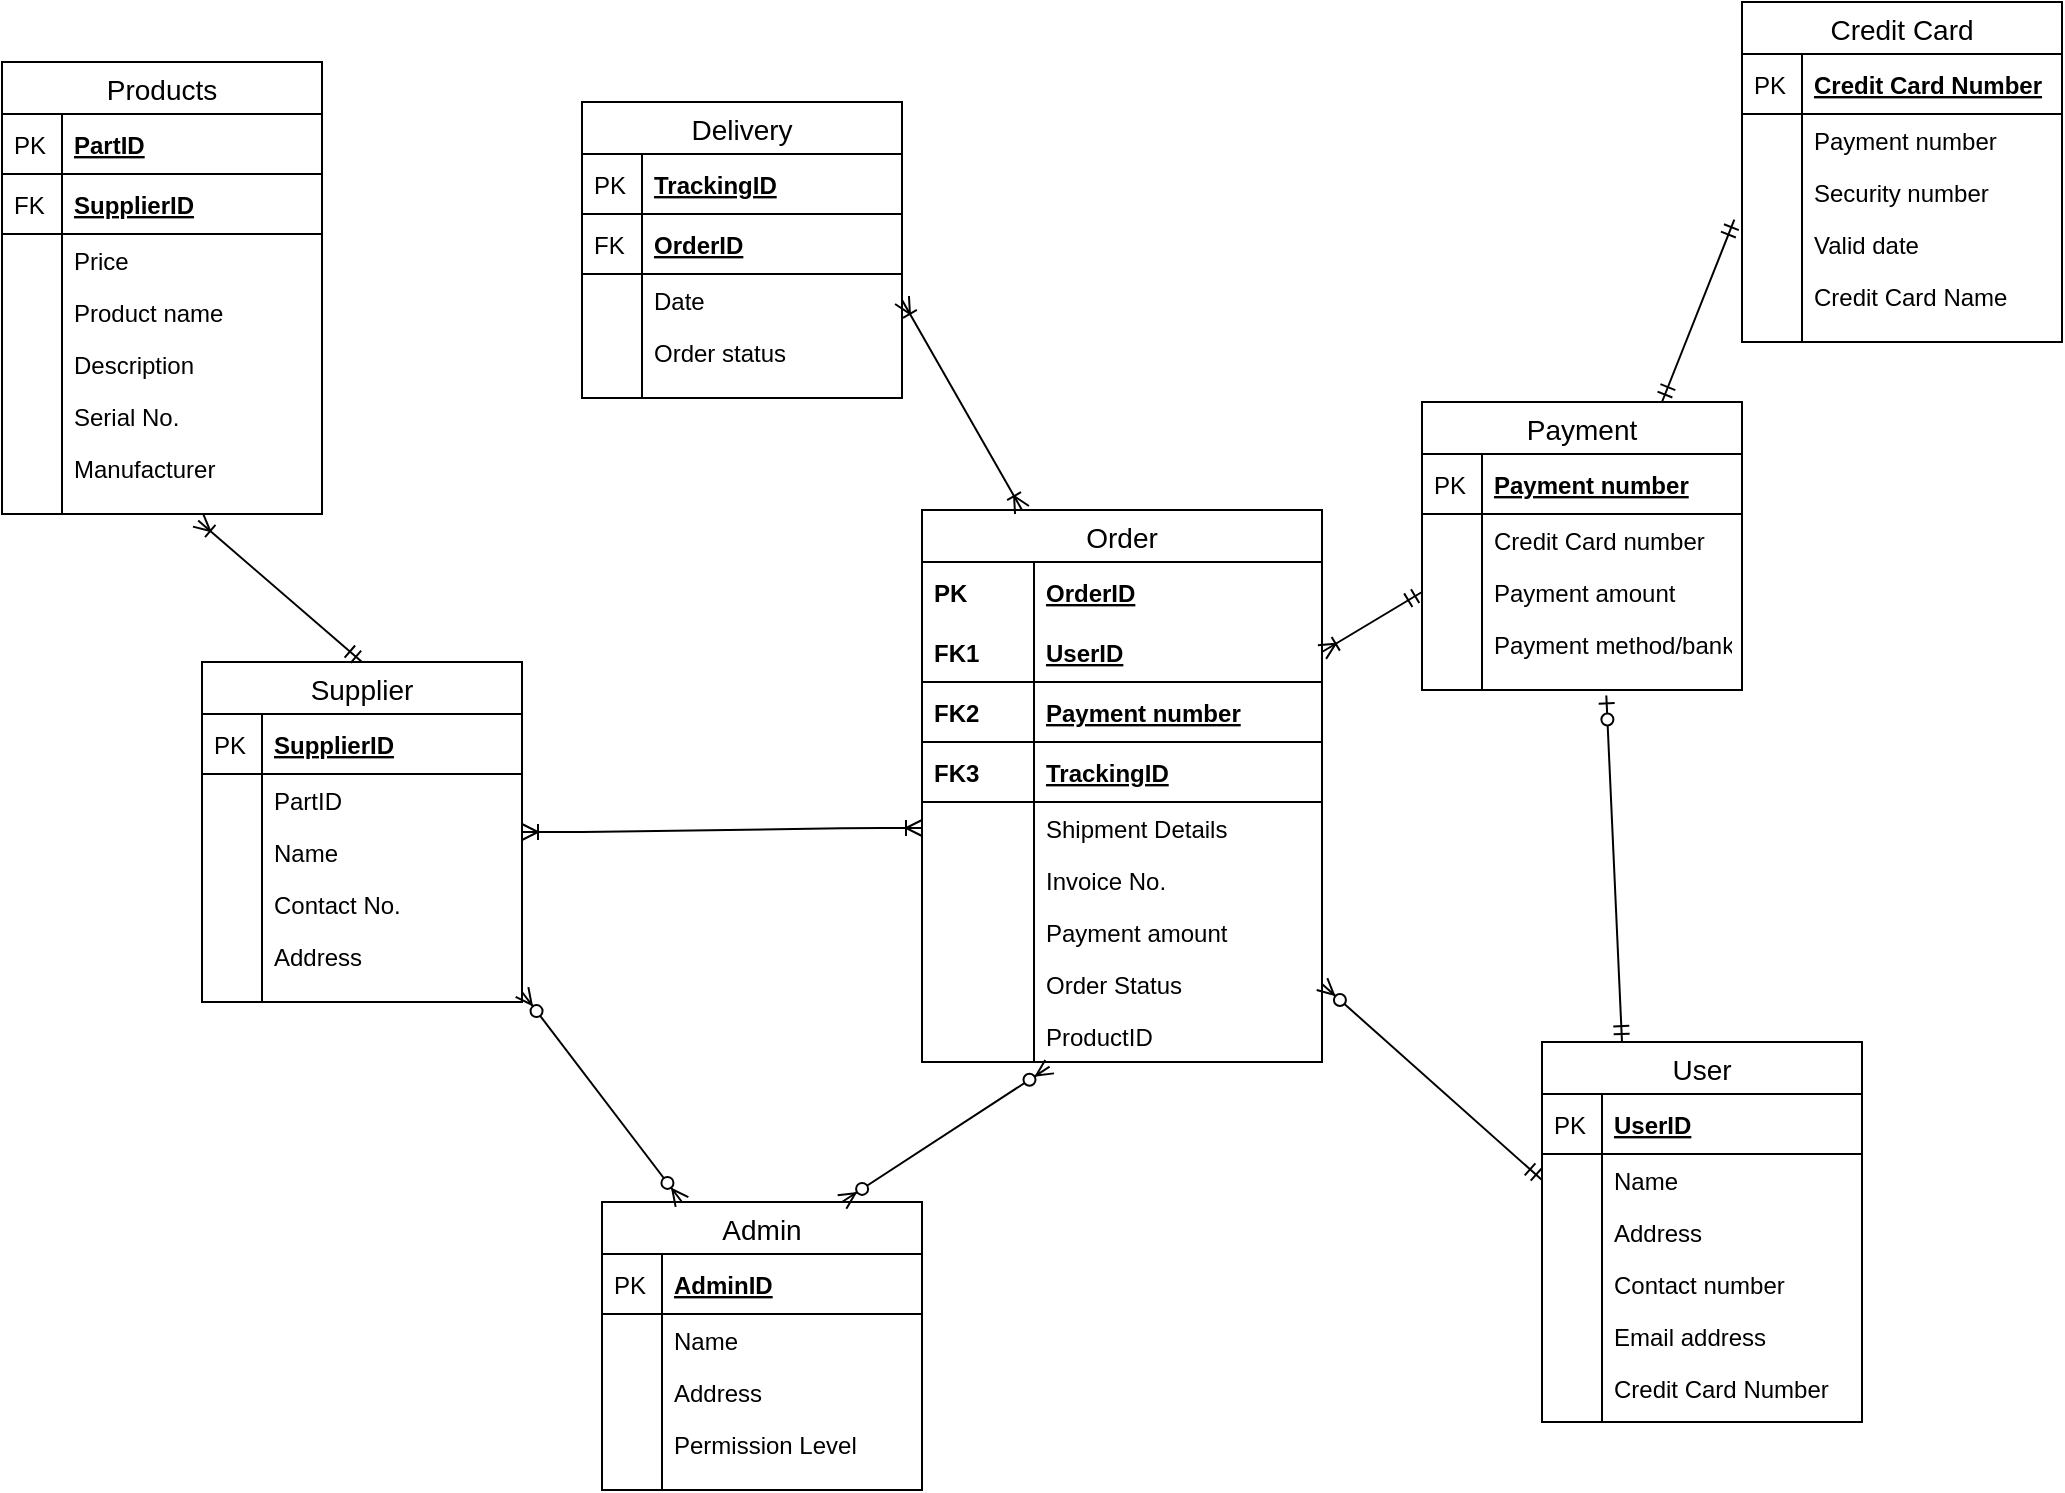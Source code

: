 <mxfile version="12.9.13" type="google"><diagram id="EawgZ4HZp6UQ2GMusfxy" name="Page-1"><mxGraphModel dx="1550" dy="798" grid="1" gridSize="10" guides="1" tooltips="1" connect="1" arrows="1" fold="1" page="1" pageScale="1" pageWidth="1100" pageHeight="850" math="0" shadow="0"><root><mxCell id="0"/><mxCell id="1" parent="0"/><mxCell id="I1WcF4WvY_JsRs1ytvc7-23" value="Delivery" style="swimlane;fontStyle=0;childLayout=stackLayout;horizontal=1;startSize=26;horizontalStack=0;resizeParent=1;resizeParentMax=0;resizeLast=0;collapsible=1;marginBottom=0;align=center;fontSize=14;" vertex="1" parent="1"><mxGeometry x="340" y="70" width="160" height="148" as="geometry"/></mxCell><mxCell id="I1WcF4WvY_JsRs1ytvc7-24" value="TrackingID" style="shape=partialRectangle;top=0;left=0;right=0;bottom=1;align=left;verticalAlign=middle;fillColor=none;spacingLeft=34;spacingRight=4;overflow=hidden;rotatable=0;points=[[0,0.5],[1,0.5]];portConstraint=eastwest;dropTarget=0;fontStyle=5;fontSize=12;" vertex="1" parent="I1WcF4WvY_JsRs1ytvc7-23"><mxGeometry y="26" width="160" height="30" as="geometry"/></mxCell><mxCell id="I1WcF4WvY_JsRs1ytvc7-25" value="PK" style="shape=partialRectangle;top=0;left=0;bottom=0;fillColor=none;align=left;verticalAlign=middle;spacingLeft=4;spacingRight=4;overflow=hidden;rotatable=0;points=[];portConstraint=eastwest;part=1;fontSize=12;" vertex="1" connectable="0" parent="I1WcF4WvY_JsRs1ytvc7-24"><mxGeometry width="30" height="30" as="geometry"/></mxCell><mxCell id="I1WcF4WvY_JsRs1ytvc7-116" value="OrderID" style="shape=partialRectangle;top=0;left=0;right=0;bottom=1;align=left;verticalAlign=middle;fillColor=none;spacingLeft=34;spacingRight=4;overflow=hidden;rotatable=0;points=[[0,0.5],[1,0.5]];portConstraint=eastwest;dropTarget=0;fontStyle=5;fontSize=12;" vertex="1" parent="I1WcF4WvY_JsRs1ytvc7-23"><mxGeometry y="56" width="160" height="30" as="geometry"/></mxCell><mxCell id="I1WcF4WvY_JsRs1ytvc7-117" value="FK" style="shape=partialRectangle;top=0;left=0;bottom=0;fillColor=none;align=left;verticalAlign=middle;spacingLeft=4;spacingRight=4;overflow=hidden;rotatable=0;points=[];portConstraint=eastwest;part=1;fontSize=12;" vertex="1" connectable="0" parent="I1WcF4WvY_JsRs1ytvc7-116"><mxGeometry width="30" height="30" as="geometry"/></mxCell><mxCell id="I1WcF4WvY_JsRs1ytvc7-28" value="Date" style="shape=partialRectangle;top=0;left=0;right=0;bottom=0;align=left;verticalAlign=top;fillColor=none;spacingLeft=34;spacingRight=4;overflow=hidden;rotatable=0;points=[[0,0.5],[1,0.5]];portConstraint=eastwest;dropTarget=0;fontSize=12;" vertex="1" parent="I1WcF4WvY_JsRs1ytvc7-23"><mxGeometry y="86" width="160" height="26" as="geometry"/></mxCell><mxCell id="I1WcF4WvY_JsRs1ytvc7-29" value="" style="shape=partialRectangle;top=0;left=0;bottom=0;fillColor=none;align=left;verticalAlign=top;spacingLeft=4;spacingRight=4;overflow=hidden;rotatable=0;points=[];portConstraint=eastwest;part=1;fontSize=12;" vertex="1" connectable="0" parent="I1WcF4WvY_JsRs1ytvc7-28"><mxGeometry width="30" height="26" as="geometry"/></mxCell><mxCell id="I1WcF4WvY_JsRs1ytvc7-30" value="Order status" style="shape=partialRectangle;top=0;left=0;right=0;bottom=0;align=left;verticalAlign=top;fillColor=none;spacingLeft=34;spacingRight=4;overflow=hidden;rotatable=0;points=[[0,0.5],[1,0.5]];portConstraint=eastwest;dropTarget=0;fontSize=12;" vertex="1" parent="I1WcF4WvY_JsRs1ytvc7-23"><mxGeometry y="112" width="160" height="26" as="geometry"/></mxCell><mxCell id="I1WcF4WvY_JsRs1ytvc7-31" value="" style="shape=partialRectangle;top=0;left=0;bottom=0;fillColor=none;align=left;verticalAlign=top;spacingLeft=4;spacingRight=4;overflow=hidden;rotatable=0;points=[];portConstraint=eastwest;part=1;fontSize=12;" vertex="1" connectable="0" parent="I1WcF4WvY_JsRs1ytvc7-30"><mxGeometry width="30" height="26" as="geometry"/></mxCell><mxCell id="I1WcF4WvY_JsRs1ytvc7-32" value="" style="shape=partialRectangle;top=0;left=0;right=0;bottom=0;align=left;verticalAlign=top;fillColor=none;spacingLeft=34;spacingRight=4;overflow=hidden;rotatable=0;points=[[0,0.5],[1,0.5]];portConstraint=eastwest;dropTarget=0;fontSize=12;" vertex="1" parent="I1WcF4WvY_JsRs1ytvc7-23"><mxGeometry y="138" width="160" height="10" as="geometry"/></mxCell><mxCell id="I1WcF4WvY_JsRs1ytvc7-33" value="" style="shape=partialRectangle;top=0;left=0;bottom=0;fillColor=none;align=left;verticalAlign=top;spacingLeft=4;spacingRight=4;overflow=hidden;rotatable=0;points=[];portConstraint=eastwest;part=1;fontSize=12;" vertex="1" connectable="0" parent="I1WcF4WvY_JsRs1ytvc7-32"><mxGeometry width="30" height="10" as="geometry"/></mxCell><mxCell id="I1WcF4WvY_JsRs1ytvc7-81" value="Admin" style="swimlane;fontStyle=0;childLayout=stackLayout;horizontal=1;startSize=26;horizontalStack=0;resizeParent=1;resizeParentMax=0;resizeLast=0;collapsible=1;marginBottom=0;align=center;fontSize=14;shadow=0;strokeColor=#000000;fillColor=none;" vertex="1" parent="1"><mxGeometry x="350" y="620" width="160" height="144" as="geometry"/></mxCell><mxCell id="I1WcF4WvY_JsRs1ytvc7-82" value="AdminID" style="shape=partialRectangle;top=0;left=0;right=0;bottom=1;align=left;verticalAlign=middle;fillColor=none;spacingLeft=34;spacingRight=4;overflow=hidden;rotatable=0;points=[[0,0.5],[1,0.5]];portConstraint=eastwest;dropTarget=0;fontStyle=5;fontSize=12;" vertex="1" parent="I1WcF4WvY_JsRs1ytvc7-81"><mxGeometry y="26" width="160" height="30" as="geometry"/></mxCell><mxCell id="I1WcF4WvY_JsRs1ytvc7-83" value="PK" style="shape=partialRectangle;top=0;left=0;bottom=0;fillColor=none;align=left;verticalAlign=middle;spacingLeft=4;spacingRight=4;overflow=hidden;rotatable=0;points=[];portConstraint=eastwest;part=1;fontSize=12;" vertex="1" connectable="0" parent="I1WcF4WvY_JsRs1ytvc7-82"><mxGeometry width="30" height="30" as="geometry"/></mxCell><mxCell id="I1WcF4WvY_JsRs1ytvc7-84" value="Name" style="shape=partialRectangle;top=0;left=0;right=0;bottom=0;align=left;verticalAlign=top;fillColor=none;spacingLeft=34;spacingRight=4;overflow=hidden;rotatable=0;points=[[0,0.5],[1,0.5]];portConstraint=eastwest;dropTarget=0;fontSize=12;" vertex="1" parent="I1WcF4WvY_JsRs1ytvc7-81"><mxGeometry y="56" width="160" height="26" as="geometry"/></mxCell><mxCell id="I1WcF4WvY_JsRs1ytvc7-85" value="" style="shape=partialRectangle;top=0;left=0;bottom=0;fillColor=none;align=left;verticalAlign=top;spacingLeft=4;spacingRight=4;overflow=hidden;rotatable=0;points=[];portConstraint=eastwest;part=1;fontSize=12;" vertex="1" connectable="0" parent="I1WcF4WvY_JsRs1ytvc7-84"><mxGeometry width="30" height="26" as="geometry"/></mxCell><mxCell id="I1WcF4WvY_JsRs1ytvc7-86" value="Address" style="shape=partialRectangle;top=0;left=0;right=0;bottom=0;align=left;verticalAlign=top;fillColor=none;spacingLeft=34;spacingRight=4;overflow=hidden;rotatable=0;points=[[0,0.5],[1,0.5]];portConstraint=eastwest;dropTarget=0;fontSize=12;" vertex="1" parent="I1WcF4WvY_JsRs1ytvc7-81"><mxGeometry y="82" width="160" height="26" as="geometry"/></mxCell><mxCell id="I1WcF4WvY_JsRs1ytvc7-87" value="" style="shape=partialRectangle;top=0;left=0;bottom=0;fillColor=none;align=left;verticalAlign=top;spacingLeft=4;spacingRight=4;overflow=hidden;rotatable=0;points=[];portConstraint=eastwest;part=1;fontSize=12;" vertex="1" connectable="0" parent="I1WcF4WvY_JsRs1ytvc7-86"><mxGeometry width="30" height="26" as="geometry"/></mxCell><mxCell id="I1WcF4WvY_JsRs1ytvc7-88" value="Permission Level" style="shape=partialRectangle;top=0;left=0;right=0;bottom=0;align=left;verticalAlign=top;fillColor=none;spacingLeft=34;spacingRight=4;overflow=hidden;rotatable=0;points=[[0,0.5],[1,0.5]];portConstraint=eastwest;dropTarget=0;fontSize=12;" vertex="1" parent="I1WcF4WvY_JsRs1ytvc7-81"><mxGeometry y="108" width="160" height="26" as="geometry"/></mxCell><mxCell id="I1WcF4WvY_JsRs1ytvc7-89" value="" style="shape=partialRectangle;top=0;left=0;bottom=0;fillColor=none;align=left;verticalAlign=top;spacingLeft=4;spacingRight=4;overflow=hidden;rotatable=0;points=[];portConstraint=eastwest;part=1;fontSize=12;" vertex="1" connectable="0" parent="I1WcF4WvY_JsRs1ytvc7-88"><mxGeometry width="30" height="26" as="geometry"/></mxCell><mxCell id="I1WcF4WvY_JsRs1ytvc7-90" value="" style="shape=partialRectangle;top=0;left=0;right=0;bottom=0;align=left;verticalAlign=top;fillColor=none;spacingLeft=34;spacingRight=4;overflow=hidden;rotatable=0;points=[[0,0.5],[1,0.5]];portConstraint=eastwest;dropTarget=0;fontSize=12;" vertex="1" parent="I1WcF4WvY_JsRs1ytvc7-81"><mxGeometry y="134" width="160" height="10" as="geometry"/></mxCell><mxCell id="I1WcF4WvY_JsRs1ytvc7-91" value="" style="shape=partialRectangle;top=0;left=0;bottom=0;fillColor=none;align=left;verticalAlign=top;spacingLeft=4;spacingRight=4;overflow=hidden;rotatable=0;points=[];portConstraint=eastwest;part=1;fontSize=12;" vertex="1" connectable="0" parent="I1WcF4WvY_JsRs1ytvc7-90"><mxGeometry width="30" height="10" as="geometry"/></mxCell><mxCell id="I1WcF4WvY_JsRs1ytvc7-60" value="Order" style="swimlane;fontStyle=0;childLayout=stackLayout;horizontal=1;startSize=26;horizontalStack=0;resizeParent=1;resizeParentMax=0;resizeLast=0;collapsible=1;marginBottom=0;align=center;fontSize=14;swimlaneLine=1;" vertex="1" parent="1"><mxGeometry x="510" y="274" width="200" height="276" as="geometry"/></mxCell><mxCell id="I1WcF4WvY_JsRs1ytvc7-61" value="OrderID" style="shape=partialRectangle;top=0;left=0;right=0;bottom=0;align=left;verticalAlign=middle;fillColor=none;spacingLeft=60;spacingRight=4;overflow=hidden;rotatable=0;points=[[0,0.5],[1,0.5]];portConstraint=eastwest;dropTarget=0;fontStyle=5;fontSize=12;strokeColor=#000000;" vertex="1" parent="I1WcF4WvY_JsRs1ytvc7-60"><mxGeometry y="26" width="200" height="30" as="geometry"/></mxCell><mxCell id="I1WcF4WvY_JsRs1ytvc7-62" value="PK" style="shape=partialRectangle;fontStyle=1;top=0;left=0;bottom=0;fillColor=none;align=left;verticalAlign=middle;spacingLeft=4;spacingRight=4;overflow=hidden;rotatable=0;points=[];portConstraint=eastwest;part=1;fontSize=12;" vertex="1" connectable="0" parent="I1WcF4WvY_JsRs1ytvc7-61"><mxGeometry width="56" height="30" as="geometry"/></mxCell><mxCell id="I1WcF4WvY_JsRs1ytvc7-63" value="UserID" style="shape=partialRectangle;top=0;left=0;right=0;bottom=1;align=left;verticalAlign=middle;fillColor=none;spacingLeft=60;spacingRight=4;overflow=hidden;rotatable=0;points=[[0,0.5],[1,0.5]];portConstraint=eastwest;dropTarget=0;fontStyle=5;fontSize=12;shadow=0;strokeColor=#000000;" vertex="1" parent="I1WcF4WvY_JsRs1ytvc7-60"><mxGeometry y="56" width="200" height="30" as="geometry"/></mxCell><mxCell id="I1WcF4WvY_JsRs1ytvc7-64" value="FK1" style="shape=partialRectangle;fontStyle=1;top=0;left=0;bottom=0;fillColor=none;align=left;verticalAlign=middle;spacingLeft=4;spacingRight=4;overflow=hidden;rotatable=0;points=[];portConstraint=eastwest;part=1;fontSize=12;" vertex="1" connectable="0" parent="I1WcF4WvY_JsRs1ytvc7-63"><mxGeometry width="56" height="30" as="geometry"/></mxCell><mxCell id="I1WcF4WvY_JsRs1ytvc7-67" value="Payment number" style="shape=partialRectangle;top=0;left=0;right=0;bottom=1;align=left;verticalAlign=middle;fillColor=none;spacingLeft=60;spacingRight=4;overflow=hidden;rotatable=0;points=[[0,0.5],[1,0.5]];portConstraint=eastwest;dropTarget=0;fontStyle=5;fontSize=12;strokeColor=#000000;" vertex="1" parent="I1WcF4WvY_JsRs1ytvc7-60"><mxGeometry y="86" width="200" height="30" as="geometry"/></mxCell><mxCell id="I1WcF4WvY_JsRs1ytvc7-68" value="FK2" style="shape=partialRectangle;fontStyle=1;top=0;left=0;bottom=0;fillColor=none;align=left;verticalAlign=middle;spacingLeft=4;spacingRight=4;overflow=hidden;rotatable=0;points=[];portConstraint=eastwest;part=1;fontSize=12;" vertex="1" connectable="0" parent="I1WcF4WvY_JsRs1ytvc7-67"><mxGeometry width="56" height="30" as="geometry"/></mxCell><mxCell id="I1WcF4WvY_JsRs1ytvc7-118" value="TrackingID" style="shape=partialRectangle;top=0;left=0;right=0;bottom=1;align=left;verticalAlign=middle;fillColor=none;spacingLeft=60;spacingRight=4;overflow=hidden;rotatable=0;points=[[0,0.5],[1,0.5]];portConstraint=eastwest;dropTarget=0;fontStyle=5;fontSize=12;strokeColor=#000000;" vertex="1" parent="I1WcF4WvY_JsRs1ytvc7-60"><mxGeometry y="116" width="200" height="30" as="geometry"/></mxCell><mxCell id="I1WcF4WvY_JsRs1ytvc7-119" value="FK3" style="shape=partialRectangle;fontStyle=1;top=0;left=0;bottom=0;fillColor=none;align=left;verticalAlign=middle;spacingLeft=4;spacingRight=4;overflow=hidden;rotatable=0;points=[];portConstraint=eastwest;part=1;fontSize=12;" vertex="1" connectable="0" parent="I1WcF4WvY_JsRs1ytvc7-118"><mxGeometry width="56" height="30" as="geometry"/></mxCell><mxCell id="I1WcF4WvY_JsRs1ytvc7-71" value="Shipment Details" style="shape=partialRectangle;top=0;left=0;right=0;bottom=0;align=left;verticalAlign=top;fillColor=none;spacingLeft=60;spacingRight=4;overflow=hidden;rotatable=0;points=[[0,0.5],[1,0.5]];portConstraint=eastwest;dropTarget=0;fontSize=12;" vertex="1" parent="I1WcF4WvY_JsRs1ytvc7-60"><mxGeometry y="146" width="200" height="26" as="geometry"/></mxCell><mxCell id="I1WcF4WvY_JsRs1ytvc7-72" value="" style="shape=partialRectangle;top=0;left=0;bottom=0;fillColor=none;align=left;verticalAlign=top;spacingLeft=4;spacingRight=4;overflow=hidden;rotatable=0;points=[];portConstraint=eastwest;part=1;fontSize=12;" vertex="1" connectable="0" parent="I1WcF4WvY_JsRs1ytvc7-71"><mxGeometry width="56" height="26" as="geometry"/></mxCell><mxCell id="I1WcF4WvY_JsRs1ytvc7-73" value="Invoice No." style="shape=partialRectangle;top=0;left=0;right=0;bottom=0;align=left;verticalAlign=top;fillColor=none;spacingLeft=60;spacingRight=4;overflow=hidden;rotatable=0;points=[[0,0.5],[1,0.5]];portConstraint=eastwest;dropTarget=0;fontSize=12;" vertex="1" parent="I1WcF4WvY_JsRs1ytvc7-60"><mxGeometry y="172" width="200" height="26" as="geometry"/></mxCell><mxCell id="I1WcF4WvY_JsRs1ytvc7-74" value="" style="shape=partialRectangle;top=0;left=0;bottom=0;fillColor=none;align=left;verticalAlign=top;spacingLeft=4;spacingRight=4;overflow=hidden;rotatable=0;points=[];portConstraint=eastwest;part=1;fontSize=12;" vertex="1" connectable="0" parent="I1WcF4WvY_JsRs1ytvc7-73"><mxGeometry width="56" height="26" as="geometry"/></mxCell><mxCell id="I1WcF4WvY_JsRs1ytvc7-75" value="Payment amount" style="shape=partialRectangle;top=0;left=0;right=0;bottom=0;align=left;verticalAlign=top;fillColor=none;spacingLeft=60;spacingRight=4;overflow=hidden;rotatable=0;points=[[0,0.5],[1,0.5]];portConstraint=eastwest;dropTarget=0;fontSize=12;" vertex="1" parent="I1WcF4WvY_JsRs1ytvc7-60"><mxGeometry y="198" width="200" height="26" as="geometry"/></mxCell><mxCell id="I1WcF4WvY_JsRs1ytvc7-76" value="" style="shape=partialRectangle;top=0;left=0;bottom=0;fillColor=none;align=left;verticalAlign=top;spacingLeft=4;spacingRight=4;overflow=hidden;rotatable=0;points=[];portConstraint=eastwest;part=1;fontSize=12;" vertex="1" connectable="0" parent="I1WcF4WvY_JsRs1ytvc7-75"><mxGeometry width="56" height="26" as="geometry"/></mxCell><mxCell id="I1WcF4WvY_JsRs1ytvc7-77" value="Order Status" style="shape=partialRectangle;top=0;left=0;right=0;bottom=0;align=left;verticalAlign=top;fillColor=none;spacingLeft=60;spacingRight=4;overflow=hidden;rotatable=0;points=[[0,0.5],[1,0.5]];portConstraint=eastwest;dropTarget=0;fontSize=12;" vertex="1" parent="I1WcF4WvY_JsRs1ytvc7-60"><mxGeometry y="224" width="200" height="26" as="geometry"/></mxCell><mxCell id="I1WcF4WvY_JsRs1ytvc7-78" value="" style="shape=partialRectangle;top=0;left=0;bottom=0;fillColor=none;align=left;verticalAlign=top;spacingLeft=4;spacingRight=4;overflow=hidden;rotatable=0;points=[];portConstraint=eastwest;part=1;fontSize=12;" vertex="1" connectable="0" parent="I1WcF4WvY_JsRs1ytvc7-77"><mxGeometry width="56" height="26" as="geometry"/></mxCell><mxCell id="I1WcF4WvY_JsRs1ytvc7-79" value="ProductID" style="shape=partialRectangle;top=0;left=0;right=0;bottom=0;align=left;verticalAlign=top;fillColor=none;spacingLeft=60;spacingRight=4;overflow=hidden;rotatable=0;points=[[0,0.5],[1,0.5]];portConstraint=eastwest;dropTarget=0;fontSize=12;" vertex="1" parent="I1WcF4WvY_JsRs1ytvc7-60"><mxGeometry y="250" width="200" height="26" as="geometry"/></mxCell><mxCell id="I1WcF4WvY_JsRs1ytvc7-80" value="" style="shape=partialRectangle;top=0;left=0;bottom=0;fillColor=none;align=left;verticalAlign=top;spacingLeft=4;spacingRight=4;overflow=hidden;rotatable=0;points=[];portConstraint=eastwest;part=1;fontSize=12;" vertex="1" connectable="0" parent="I1WcF4WvY_JsRs1ytvc7-79"><mxGeometry width="56" height="26" as="geometry"/></mxCell><mxCell id="I1WcF4WvY_JsRs1ytvc7-136" value="Credit Card" style="swimlane;fontStyle=0;childLayout=stackLayout;horizontal=1;startSize=26;horizontalStack=0;resizeParent=1;resizeParentMax=0;resizeLast=0;collapsible=1;marginBottom=0;align=center;fontSize=14;" vertex="1" parent="1"><mxGeometry x="920" y="20" width="160" height="170" as="geometry"/></mxCell><mxCell id="I1WcF4WvY_JsRs1ytvc7-137" value="Credit Card Number" style="shape=partialRectangle;top=0;left=0;right=0;bottom=1;align=left;verticalAlign=middle;fillColor=none;spacingLeft=34;spacingRight=4;overflow=hidden;rotatable=0;points=[[0,0.5],[1,0.5]];portConstraint=eastwest;dropTarget=0;fontStyle=5;fontSize=12;" vertex="1" parent="I1WcF4WvY_JsRs1ytvc7-136"><mxGeometry y="26" width="160" height="30" as="geometry"/></mxCell><mxCell id="I1WcF4WvY_JsRs1ytvc7-138" value="PK" style="shape=partialRectangle;top=0;left=0;bottom=0;fillColor=none;align=left;verticalAlign=middle;spacingLeft=4;spacingRight=4;overflow=hidden;rotatable=0;points=[];portConstraint=eastwest;part=1;fontSize=12;" vertex="1" connectable="0" parent="I1WcF4WvY_JsRs1ytvc7-137"><mxGeometry width="30" height="30" as="geometry"/></mxCell><mxCell id="I1WcF4WvY_JsRs1ytvc7-139" value="Payment number" style="shape=partialRectangle;top=0;left=0;right=0;bottom=0;align=left;verticalAlign=top;fillColor=none;spacingLeft=34;spacingRight=4;overflow=hidden;rotatable=0;points=[[0,0.5],[1,0.5]];portConstraint=eastwest;dropTarget=0;fontSize=12;" vertex="1" parent="I1WcF4WvY_JsRs1ytvc7-136"><mxGeometry y="56" width="160" height="26" as="geometry"/></mxCell><mxCell id="I1WcF4WvY_JsRs1ytvc7-140" value="" style="shape=partialRectangle;top=0;left=0;bottom=0;fillColor=none;align=left;verticalAlign=top;spacingLeft=4;spacingRight=4;overflow=hidden;rotatable=0;points=[];portConstraint=eastwest;part=1;fontSize=12;" vertex="1" connectable="0" parent="I1WcF4WvY_JsRs1ytvc7-139"><mxGeometry width="30" height="26" as="geometry"/></mxCell><mxCell id="I1WcF4WvY_JsRs1ytvc7-141" value="Security number" style="shape=partialRectangle;top=0;left=0;right=0;bottom=0;align=left;verticalAlign=top;fillColor=none;spacingLeft=34;spacingRight=4;overflow=hidden;rotatable=0;points=[[0,0.5],[1,0.5]];portConstraint=eastwest;dropTarget=0;fontSize=12;" vertex="1" parent="I1WcF4WvY_JsRs1ytvc7-136"><mxGeometry y="82" width="160" height="26" as="geometry"/></mxCell><mxCell id="I1WcF4WvY_JsRs1ytvc7-142" value="" style="shape=partialRectangle;top=0;left=0;bottom=0;fillColor=none;align=left;verticalAlign=top;spacingLeft=4;spacingRight=4;overflow=hidden;rotatable=0;points=[];portConstraint=eastwest;part=1;fontSize=12;" vertex="1" connectable="0" parent="I1WcF4WvY_JsRs1ytvc7-141"><mxGeometry width="30" height="26" as="geometry"/></mxCell><mxCell id="I1WcF4WvY_JsRs1ytvc7-143" value="Valid date" style="shape=partialRectangle;top=0;left=0;right=0;bottom=0;align=left;verticalAlign=top;fillColor=none;spacingLeft=34;spacingRight=4;overflow=hidden;rotatable=0;points=[[0,0.5],[1,0.5]];portConstraint=eastwest;dropTarget=0;fontSize=12;" vertex="1" parent="I1WcF4WvY_JsRs1ytvc7-136"><mxGeometry y="108" width="160" height="26" as="geometry"/></mxCell><mxCell id="I1WcF4WvY_JsRs1ytvc7-144" value="" style="shape=partialRectangle;top=0;left=0;bottom=0;fillColor=none;align=left;verticalAlign=top;spacingLeft=4;spacingRight=4;overflow=hidden;rotatable=0;points=[];portConstraint=eastwest;part=1;fontSize=12;" vertex="1" connectable="0" parent="I1WcF4WvY_JsRs1ytvc7-143"><mxGeometry width="30" height="26" as="geometry"/></mxCell><mxCell id="I1WcF4WvY_JsRs1ytvc7-147" value="Credit Card Name" style="shape=partialRectangle;top=0;left=0;right=0;bottom=0;align=left;verticalAlign=top;fillColor=none;spacingLeft=34;spacingRight=4;overflow=hidden;rotatable=0;points=[[0,0.5],[1,0.5]];portConstraint=eastwest;dropTarget=0;fontSize=12;" vertex="1" parent="I1WcF4WvY_JsRs1ytvc7-136"><mxGeometry y="134" width="160" height="26" as="geometry"/></mxCell><mxCell id="I1WcF4WvY_JsRs1ytvc7-148" value="" style="shape=partialRectangle;top=0;left=0;bottom=0;fillColor=none;align=left;verticalAlign=top;spacingLeft=4;spacingRight=4;overflow=hidden;rotatable=0;points=[];portConstraint=eastwest;part=1;fontSize=12;" vertex="1" connectable="0" parent="I1WcF4WvY_JsRs1ytvc7-147"><mxGeometry width="30" height="26" as="geometry"/></mxCell><mxCell id="I1WcF4WvY_JsRs1ytvc7-145" value="" style="shape=partialRectangle;top=0;left=0;right=0;bottom=0;align=left;verticalAlign=top;fillColor=none;spacingLeft=34;spacingRight=4;overflow=hidden;rotatable=0;points=[[0,0.5],[1,0.5]];portConstraint=eastwest;dropTarget=0;fontSize=12;" vertex="1" parent="I1WcF4WvY_JsRs1ytvc7-136"><mxGeometry y="160" width="160" height="10" as="geometry"/></mxCell><mxCell id="I1WcF4WvY_JsRs1ytvc7-146" value="" style="shape=partialRectangle;top=0;left=0;bottom=0;fillColor=none;align=left;verticalAlign=top;spacingLeft=4;spacingRight=4;overflow=hidden;rotatable=0;points=[];portConstraint=eastwest;part=1;fontSize=12;" vertex="1" connectable="0" parent="I1WcF4WvY_JsRs1ytvc7-145"><mxGeometry width="30" height="10" as="geometry"/></mxCell><mxCell id="I1WcF4WvY_JsRs1ytvc7-45" value="Payment" style="swimlane;fontStyle=0;childLayout=stackLayout;horizontal=1;startSize=26;horizontalStack=0;resizeParent=1;resizeParentMax=0;resizeLast=0;collapsible=1;marginBottom=0;align=center;fontSize=14;" vertex="1" parent="1"><mxGeometry x="760" y="220" width="160" height="144" as="geometry"/></mxCell><mxCell id="I1WcF4WvY_JsRs1ytvc7-46" value="Payment number" style="shape=partialRectangle;top=0;left=0;right=0;bottom=1;align=left;verticalAlign=middle;fillColor=none;spacingLeft=34;spacingRight=4;overflow=hidden;rotatable=0;points=[[0,0.5],[1,0.5]];portConstraint=eastwest;dropTarget=0;fontStyle=5;fontSize=12;" vertex="1" parent="I1WcF4WvY_JsRs1ytvc7-45"><mxGeometry y="26" width="160" height="30" as="geometry"/></mxCell><mxCell id="I1WcF4WvY_JsRs1ytvc7-47" value="PK" style="shape=partialRectangle;top=0;left=0;bottom=0;fillColor=none;align=left;verticalAlign=middle;spacingLeft=4;spacingRight=4;overflow=hidden;rotatable=0;points=[];portConstraint=eastwest;part=1;fontSize=12;" vertex="1" connectable="0" parent="I1WcF4WvY_JsRs1ytvc7-46"><mxGeometry width="30" height="30" as="geometry"/></mxCell><mxCell id="I1WcF4WvY_JsRs1ytvc7-48" value="Credit Card number" style="shape=partialRectangle;top=0;left=0;right=0;bottom=0;align=left;verticalAlign=top;fillColor=none;spacingLeft=34;spacingRight=4;overflow=hidden;rotatable=0;points=[[0,0.5],[1,0.5]];portConstraint=eastwest;dropTarget=0;fontSize=12;" vertex="1" parent="I1WcF4WvY_JsRs1ytvc7-45"><mxGeometry y="56" width="160" height="26" as="geometry"/></mxCell><mxCell id="I1WcF4WvY_JsRs1ytvc7-49" value="" style="shape=partialRectangle;top=0;left=0;bottom=0;fillColor=none;align=left;verticalAlign=top;spacingLeft=4;spacingRight=4;overflow=hidden;rotatable=0;points=[];portConstraint=eastwest;part=1;fontSize=12;" vertex="1" connectable="0" parent="I1WcF4WvY_JsRs1ytvc7-48"><mxGeometry width="30" height="26" as="geometry"/></mxCell><mxCell id="I1WcF4WvY_JsRs1ytvc7-50" value="Payment amount" style="shape=partialRectangle;top=0;left=0;right=0;bottom=0;align=left;verticalAlign=top;fillColor=none;spacingLeft=34;spacingRight=4;overflow=hidden;rotatable=0;points=[[0,0.5],[1,0.5]];portConstraint=eastwest;dropTarget=0;fontSize=12;" vertex="1" parent="I1WcF4WvY_JsRs1ytvc7-45"><mxGeometry y="82" width="160" height="26" as="geometry"/></mxCell><mxCell id="I1WcF4WvY_JsRs1ytvc7-51" value="" style="shape=partialRectangle;top=0;left=0;bottom=0;fillColor=none;align=left;verticalAlign=top;spacingLeft=4;spacingRight=4;overflow=hidden;rotatable=0;points=[];portConstraint=eastwest;part=1;fontSize=12;" vertex="1" connectable="0" parent="I1WcF4WvY_JsRs1ytvc7-50"><mxGeometry width="30" height="26" as="geometry"/></mxCell><mxCell id="I1WcF4WvY_JsRs1ytvc7-149" value="Payment method/bank" style="shape=partialRectangle;top=0;left=0;right=0;bottom=0;align=left;verticalAlign=top;fillColor=none;spacingLeft=34;spacingRight=4;overflow=hidden;rotatable=0;points=[[0,0.5],[1,0.5]];portConstraint=eastwest;dropTarget=0;fontSize=12;" vertex="1" parent="I1WcF4WvY_JsRs1ytvc7-45"><mxGeometry y="108" width="160" height="26" as="geometry"/></mxCell><mxCell id="I1WcF4WvY_JsRs1ytvc7-150" value="" style="shape=partialRectangle;top=0;left=0;bottom=0;fillColor=none;align=left;verticalAlign=top;spacingLeft=4;spacingRight=4;overflow=hidden;rotatable=0;points=[];portConstraint=eastwest;part=1;fontSize=12;" vertex="1" connectable="0" parent="I1WcF4WvY_JsRs1ytvc7-149"><mxGeometry width="30" height="26" as="geometry"/></mxCell><mxCell id="I1WcF4WvY_JsRs1ytvc7-54" value="" style="shape=partialRectangle;top=0;left=0;right=0;bottom=0;align=left;verticalAlign=top;fillColor=none;spacingLeft=34;spacingRight=4;overflow=hidden;rotatable=0;points=[[0,0.5],[1,0.5]];portConstraint=eastwest;dropTarget=0;fontSize=12;" vertex="1" parent="I1WcF4WvY_JsRs1ytvc7-45"><mxGeometry y="134" width="160" height="10" as="geometry"/></mxCell><mxCell id="I1WcF4WvY_JsRs1ytvc7-55" value="" style="shape=partialRectangle;top=0;left=0;bottom=0;fillColor=none;align=left;verticalAlign=top;spacingLeft=4;spacingRight=4;overflow=hidden;rotatable=0;points=[];portConstraint=eastwest;part=1;fontSize=12;" vertex="1" connectable="0" parent="I1WcF4WvY_JsRs1ytvc7-54"><mxGeometry width="30" height="10" as="geometry"/></mxCell><mxCell id="I1WcF4WvY_JsRs1ytvc7-1" value="User" style="swimlane;fontStyle=0;childLayout=stackLayout;horizontal=1;startSize=26;horizontalStack=0;resizeParent=1;resizeParentMax=0;resizeLast=0;collapsible=1;marginBottom=0;align=center;fontSize=14;" vertex="1" parent="1"><mxGeometry x="820" y="540" width="160" height="190" as="geometry"/></mxCell><mxCell id="I1WcF4WvY_JsRs1ytvc7-2" value="UserID" style="shape=partialRectangle;top=0;left=0;right=0;bottom=1;align=left;verticalAlign=middle;fillColor=none;spacingLeft=34;spacingRight=4;overflow=hidden;rotatable=0;points=[[0,0.5],[1,0.5]];portConstraint=eastwest;dropTarget=0;fontStyle=5;fontSize=12;" vertex="1" parent="I1WcF4WvY_JsRs1ytvc7-1"><mxGeometry y="26" width="160" height="30" as="geometry"/></mxCell><mxCell id="I1WcF4WvY_JsRs1ytvc7-3" value="PK" style="shape=partialRectangle;top=0;left=0;bottom=0;fillColor=none;align=left;verticalAlign=middle;spacingLeft=4;spacingRight=4;overflow=hidden;rotatable=0;points=[];portConstraint=eastwest;part=1;fontSize=12;" vertex="1" connectable="0" parent="I1WcF4WvY_JsRs1ytvc7-2"><mxGeometry width="30" height="30" as="geometry"/></mxCell><mxCell id="I1WcF4WvY_JsRs1ytvc7-4" value="Name" style="shape=partialRectangle;top=0;left=0;right=0;bottom=0;align=left;verticalAlign=top;fillColor=none;spacingLeft=34;spacingRight=4;overflow=hidden;rotatable=0;points=[[0,0.5],[1,0.5]];portConstraint=eastwest;dropTarget=0;fontSize=12;" vertex="1" parent="I1WcF4WvY_JsRs1ytvc7-1"><mxGeometry y="56" width="160" height="26" as="geometry"/></mxCell><mxCell id="I1WcF4WvY_JsRs1ytvc7-5" value="" style="shape=partialRectangle;top=0;left=0;bottom=0;fillColor=none;align=left;verticalAlign=top;spacingLeft=4;spacingRight=4;overflow=hidden;rotatable=0;points=[];portConstraint=eastwest;part=1;fontSize=12;" vertex="1" connectable="0" parent="I1WcF4WvY_JsRs1ytvc7-4"><mxGeometry width="30" height="26" as="geometry"/></mxCell><mxCell id="I1WcF4WvY_JsRs1ytvc7-6" value="Address" style="shape=partialRectangle;top=0;left=0;right=0;bottom=0;align=left;verticalAlign=top;fillColor=none;spacingLeft=34;spacingRight=4;overflow=hidden;rotatable=0;points=[[0,0.5],[1,0.5]];portConstraint=eastwest;dropTarget=0;fontSize=12;" vertex="1" parent="I1WcF4WvY_JsRs1ytvc7-1"><mxGeometry y="82" width="160" height="26" as="geometry"/></mxCell><mxCell id="I1WcF4WvY_JsRs1ytvc7-7" value="" style="shape=partialRectangle;top=0;left=0;bottom=0;fillColor=none;align=left;verticalAlign=top;spacingLeft=4;spacingRight=4;overflow=hidden;rotatable=0;points=[];portConstraint=eastwest;part=1;fontSize=12;" vertex="1" connectable="0" parent="I1WcF4WvY_JsRs1ytvc7-6"><mxGeometry width="30" height="26" as="geometry"/></mxCell><mxCell id="I1WcF4WvY_JsRs1ytvc7-8" value="Contact number" style="shape=partialRectangle;top=0;left=0;right=0;bottom=0;align=left;verticalAlign=top;fillColor=none;spacingLeft=34;spacingRight=4;overflow=hidden;rotatable=0;points=[[0,0.5],[1,0.5]];portConstraint=eastwest;dropTarget=0;fontSize=12;" vertex="1" parent="I1WcF4WvY_JsRs1ytvc7-1"><mxGeometry y="108" width="160" height="26" as="geometry"/></mxCell><mxCell id="I1WcF4WvY_JsRs1ytvc7-9" value="" style="shape=partialRectangle;top=0;left=0;bottom=0;fillColor=none;align=left;verticalAlign=top;spacingLeft=4;spacingRight=4;overflow=hidden;rotatable=0;points=[];portConstraint=eastwest;part=1;fontSize=12;" vertex="1" connectable="0" parent="I1WcF4WvY_JsRs1ytvc7-8"><mxGeometry width="30" height="26" as="geometry"/></mxCell><mxCell id="I1WcF4WvY_JsRs1ytvc7-56" value="Email address" style="shape=partialRectangle;top=0;left=0;right=0;bottom=0;align=left;verticalAlign=top;fillColor=none;spacingLeft=34;spacingRight=4;overflow=hidden;rotatable=0;points=[[0,0.5],[1,0.5]];portConstraint=eastwest;dropTarget=0;fontSize=12;" vertex="1" parent="I1WcF4WvY_JsRs1ytvc7-1"><mxGeometry y="134" width="160" height="26" as="geometry"/></mxCell><mxCell id="I1WcF4WvY_JsRs1ytvc7-57" value="" style="shape=partialRectangle;top=0;left=0;bottom=0;fillColor=none;align=left;verticalAlign=top;spacingLeft=4;spacingRight=4;overflow=hidden;rotatable=0;points=[];portConstraint=eastwest;part=1;fontSize=12;" vertex="1" connectable="0" parent="I1WcF4WvY_JsRs1ytvc7-56"><mxGeometry width="30" height="26" as="geometry"/></mxCell><mxCell id="I1WcF4WvY_JsRs1ytvc7-58" value="Credit Card Number" style="shape=partialRectangle;top=0;left=0;right=0;bottom=0;align=left;verticalAlign=top;fillColor=none;spacingLeft=34;spacingRight=4;overflow=hidden;rotatable=0;points=[[0,0.5],[1,0.5]];portConstraint=eastwest;dropTarget=0;fontSize=12;" vertex="1" parent="I1WcF4WvY_JsRs1ytvc7-1"><mxGeometry y="160" width="160" height="26" as="geometry"/></mxCell><mxCell id="I1WcF4WvY_JsRs1ytvc7-59" value="" style="shape=partialRectangle;top=0;left=0;bottom=0;fillColor=none;align=left;verticalAlign=top;spacingLeft=4;spacingRight=4;overflow=hidden;rotatable=0;points=[];portConstraint=eastwest;part=1;fontSize=12;" vertex="1" connectable="0" parent="I1WcF4WvY_JsRs1ytvc7-58"><mxGeometry width="30" height="26" as="geometry"/></mxCell><mxCell id="I1WcF4WvY_JsRs1ytvc7-10" value="" style="shape=partialRectangle;top=0;left=0;right=0;bottom=0;align=left;verticalAlign=top;fillColor=none;spacingLeft=34;spacingRight=4;overflow=hidden;rotatable=0;points=[[0,0.5],[1,0.5]];portConstraint=eastwest;dropTarget=0;fontSize=12;" vertex="1" parent="I1WcF4WvY_JsRs1ytvc7-1"><mxGeometry y="186" width="160" height="4" as="geometry"/></mxCell><mxCell id="I1WcF4WvY_JsRs1ytvc7-11" value="" style="shape=partialRectangle;top=0;left=0;bottom=0;fillColor=none;align=left;verticalAlign=top;spacingLeft=4;spacingRight=4;overflow=hidden;rotatable=0;points=[];portConstraint=eastwest;part=1;fontSize=12;" vertex="1" connectable="0" parent="I1WcF4WvY_JsRs1ytvc7-10"><mxGeometry width="30" height="4" as="geometry"/></mxCell><mxCell id="I1WcF4WvY_JsRs1ytvc7-152" value="" style="fontSize=12;html=1;endArrow=ERzeroToOne;startArrow=ERmandOne;entryX=0.576;entryY=1.273;entryDx=0;entryDy=0;entryPerimeter=0;exitX=0.25;exitY=0;exitDx=0;exitDy=0;" edge="1" parent="1" source="I1WcF4WvY_JsRs1ytvc7-1" target="I1WcF4WvY_JsRs1ytvc7-54"><mxGeometry width="100" height="100" relative="1" as="geometry"><mxPoint x="770" y="610" as="sourcePoint"/><mxPoint x="830" y="350" as="targetPoint"/></mxGeometry></mxCell><mxCell id="I1WcF4WvY_JsRs1ytvc7-153" value="" style="fontSize=12;html=1;endArrow=ERzeroToMany;startArrow=ERmandOne;exitX=0;exitY=0.5;exitDx=0;exitDy=0;entryX=1;entryY=0.5;entryDx=0;entryDy=0;" edge="1" parent="1" source="I1WcF4WvY_JsRs1ytvc7-4" target="I1WcF4WvY_JsRs1ytvc7-77"><mxGeometry width="100" height="100" relative="1" as="geometry"><mxPoint x="720" y="630" as="sourcePoint"/><mxPoint x="830" y="350" as="targetPoint"/></mxGeometry></mxCell><mxCell id="I1WcF4WvY_JsRs1ytvc7-154" value="" style="fontSize=12;html=1;endArrow=ERmandOne;startArrow=ERmandOne;exitX=0.75;exitY=0;exitDx=0;exitDy=0;entryX=-0.024;entryY=0.033;entryDx=0;entryDy=0;entryPerimeter=0;" edge="1" parent="1" source="I1WcF4WvY_JsRs1ytvc7-45" target="I1WcF4WvY_JsRs1ytvc7-143"><mxGeometry width="100" height="100" relative="1" as="geometry"><mxPoint x="730" y="450" as="sourcePoint"/><mxPoint x="830" y="350" as="targetPoint"/></mxGeometry></mxCell><mxCell id="I1WcF4WvY_JsRs1ytvc7-92" value="Products" style="swimlane;fontStyle=0;childLayout=stackLayout;horizontal=1;startSize=26;horizontalStack=0;resizeParent=1;resizeParentMax=0;resizeLast=0;collapsible=1;marginBottom=0;align=center;fontSize=14;shadow=0;strokeColor=#000000;fillColor=none;" vertex="1" parent="1"><mxGeometry x="50" y="50" width="160" height="226" as="geometry"/></mxCell><mxCell id="I1WcF4WvY_JsRs1ytvc7-93" value="PartID" style="shape=partialRectangle;top=0;left=0;right=0;bottom=1;align=left;verticalAlign=middle;fillColor=none;spacingLeft=34;spacingRight=4;overflow=hidden;rotatable=0;points=[[0,0.5],[1,0.5]];portConstraint=eastwest;dropTarget=0;fontStyle=5;fontSize=12;" vertex="1" parent="I1WcF4WvY_JsRs1ytvc7-92"><mxGeometry y="26" width="160" height="30" as="geometry"/></mxCell><mxCell id="I1WcF4WvY_JsRs1ytvc7-94" value="PK" style="shape=partialRectangle;top=0;left=0;bottom=0;fillColor=none;align=left;verticalAlign=middle;spacingLeft=4;spacingRight=4;overflow=hidden;rotatable=0;points=[];portConstraint=eastwest;part=1;fontSize=12;" vertex="1" connectable="0" parent="I1WcF4WvY_JsRs1ytvc7-93"><mxGeometry width="30" height="30" as="geometry"/></mxCell><mxCell id="I1WcF4WvY_JsRs1ytvc7-122" value="SupplierID" style="shape=partialRectangle;top=0;left=0;right=0;bottom=1;align=left;verticalAlign=middle;fillColor=none;spacingLeft=34;spacingRight=4;overflow=hidden;rotatable=0;points=[[0,0.5],[1,0.5]];portConstraint=eastwest;dropTarget=0;fontStyle=5;fontSize=12;" vertex="1" parent="I1WcF4WvY_JsRs1ytvc7-92"><mxGeometry y="56" width="160" height="30" as="geometry"/></mxCell><mxCell id="I1WcF4WvY_JsRs1ytvc7-123" value="FK" style="shape=partialRectangle;top=0;left=0;bottom=0;fillColor=none;align=left;verticalAlign=middle;spacingLeft=4;spacingRight=4;overflow=hidden;rotatable=0;points=[];portConstraint=eastwest;part=1;fontSize=12;" vertex="1" connectable="0" parent="I1WcF4WvY_JsRs1ytvc7-122"><mxGeometry width="30" height="30" as="geometry"/></mxCell><mxCell id="I1WcF4WvY_JsRs1ytvc7-95" value="Price" style="shape=partialRectangle;top=0;left=0;right=0;bottom=0;align=left;verticalAlign=top;fillColor=none;spacingLeft=34;spacingRight=4;overflow=hidden;rotatable=0;points=[[0,0.5],[1,0.5]];portConstraint=eastwest;dropTarget=0;fontSize=12;" vertex="1" parent="I1WcF4WvY_JsRs1ytvc7-92"><mxGeometry y="86" width="160" height="26" as="geometry"/></mxCell><mxCell id="I1WcF4WvY_JsRs1ytvc7-96" value="" style="shape=partialRectangle;top=0;left=0;bottom=0;fillColor=none;align=left;verticalAlign=top;spacingLeft=4;spacingRight=4;overflow=hidden;rotatable=0;points=[];portConstraint=eastwest;part=1;fontSize=12;" vertex="1" connectable="0" parent="I1WcF4WvY_JsRs1ytvc7-95"><mxGeometry width="30" height="26" as="geometry"/></mxCell><mxCell id="I1WcF4WvY_JsRs1ytvc7-97" value="Product name" style="shape=partialRectangle;top=0;left=0;right=0;bottom=0;align=left;verticalAlign=top;fillColor=none;spacingLeft=34;spacingRight=4;overflow=hidden;rotatable=0;points=[[0,0.5],[1,0.5]];portConstraint=eastwest;dropTarget=0;fontSize=12;" vertex="1" parent="I1WcF4WvY_JsRs1ytvc7-92"><mxGeometry y="112" width="160" height="26" as="geometry"/></mxCell><mxCell id="I1WcF4WvY_JsRs1ytvc7-98" value="" style="shape=partialRectangle;top=0;left=0;bottom=0;fillColor=none;align=left;verticalAlign=top;spacingLeft=4;spacingRight=4;overflow=hidden;rotatable=0;points=[];portConstraint=eastwest;part=1;fontSize=12;" vertex="1" connectable="0" parent="I1WcF4WvY_JsRs1ytvc7-97"><mxGeometry width="30" height="26" as="geometry"/></mxCell><mxCell id="I1WcF4WvY_JsRs1ytvc7-99" value="Description" style="shape=partialRectangle;top=0;left=0;right=0;bottom=0;align=left;verticalAlign=top;fillColor=none;spacingLeft=34;spacingRight=4;overflow=hidden;rotatable=0;points=[[0,0.5],[1,0.5]];portConstraint=eastwest;dropTarget=0;fontSize=12;" vertex="1" parent="I1WcF4WvY_JsRs1ytvc7-92"><mxGeometry y="138" width="160" height="26" as="geometry"/></mxCell><mxCell id="I1WcF4WvY_JsRs1ytvc7-100" value="" style="shape=partialRectangle;top=0;left=0;bottom=0;fillColor=none;align=left;verticalAlign=top;spacingLeft=4;spacingRight=4;overflow=hidden;rotatable=0;points=[];portConstraint=eastwest;part=1;fontSize=12;" vertex="1" connectable="0" parent="I1WcF4WvY_JsRs1ytvc7-99"><mxGeometry width="30" height="26" as="geometry"/></mxCell><mxCell id="I1WcF4WvY_JsRs1ytvc7-128" value="Serial No." style="shape=partialRectangle;top=0;left=0;right=0;bottom=0;align=left;verticalAlign=top;fillColor=none;spacingLeft=34;spacingRight=4;overflow=hidden;rotatable=0;points=[[0,0.5],[1,0.5]];portConstraint=eastwest;dropTarget=0;fontSize=12;" vertex="1" parent="I1WcF4WvY_JsRs1ytvc7-92"><mxGeometry y="164" width="160" height="26" as="geometry"/></mxCell><mxCell id="I1WcF4WvY_JsRs1ytvc7-129" value="" style="shape=partialRectangle;top=0;left=0;bottom=0;fillColor=none;align=left;verticalAlign=top;spacingLeft=4;spacingRight=4;overflow=hidden;rotatable=0;points=[];portConstraint=eastwest;part=1;fontSize=12;" vertex="1" connectable="0" parent="I1WcF4WvY_JsRs1ytvc7-128"><mxGeometry width="30" height="26" as="geometry"/></mxCell><mxCell id="I1WcF4WvY_JsRs1ytvc7-130" value="Manufacturer" style="shape=partialRectangle;top=0;left=0;right=0;bottom=0;align=left;verticalAlign=top;fillColor=none;spacingLeft=34;spacingRight=4;overflow=hidden;rotatable=0;points=[[0,0.5],[1,0.5]];portConstraint=eastwest;dropTarget=0;fontSize=12;" vertex="1" parent="I1WcF4WvY_JsRs1ytvc7-92"><mxGeometry y="190" width="160" height="26" as="geometry"/></mxCell><mxCell id="I1WcF4WvY_JsRs1ytvc7-131" value="" style="shape=partialRectangle;top=0;left=0;bottom=0;fillColor=none;align=left;verticalAlign=top;spacingLeft=4;spacingRight=4;overflow=hidden;rotatable=0;points=[];portConstraint=eastwest;part=1;fontSize=12;" vertex="1" connectable="0" parent="I1WcF4WvY_JsRs1ytvc7-130"><mxGeometry width="30" height="26" as="geometry"/></mxCell><mxCell id="I1WcF4WvY_JsRs1ytvc7-101" value="" style="shape=partialRectangle;top=0;left=0;right=0;bottom=0;align=left;verticalAlign=top;fillColor=none;spacingLeft=34;spacingRight=4;overflow=hidden;rotatable=0;points=[[0,0.5],[1,0.5]];portConstraint=eastwest;dropTarget=0;fontSize=12;" vertex="1" parent="I1WcF4WvY_JsRs1ytvc7-92"><mxGeometry y="216" width="160" height="10" as="geometry"/></mxCell><mxCell id="I1WcF4WvY_JsRs1ytvc7-102" value="" style="shape=partialRectangle;top=0;left=0;bottom=0;fillColor=none;align=left;verticalAlign=top;spacingLeft=4;spacingRight=4;overflow=hidden;rotatable=0;points=[];portConstraint=eastwest;part=1;fontSize=12;" vertex="1" connectable="0" parent="I1WcF4WvY_JsRs1ytvc7-101"><mxGeometry width="30" height="10" as="geometry"/></mxCell><mxCell id="I1WcF4WvY_JsRs1ytvc7-34" value="Supplier" style="swimlane;fontStyle=0;childLayout=stackLayout;horizontal=1;startSize=26;horizontalStack=0;resizeParent=1;resizeParentMax=0;resizeLast=0;collapsible=1;marginBottom=0;align=center;fontSize=14;" vertex="1" parent="1"><mxGeometry x="150" y="350" width="160" height="170" as="geometry"/></mxCell><mxCell id="I1WcF4WvY_JsRs1ytvc7-35" value="SupplierID" style="shape=partialRectangle;top=0;left=0;right=0;bottom=1;align=left;verticalAlign=middle;fillColor=none;spacingLeft=34;spacingRight=4;overflow=hidden;rotatable=0;points=[[0,0.5],[1,0.5]];portConstraint=eastwest;dropTarget=0;fontStyle=5;fontSize=12;" vertex="1" parent="I1WcF4WvY_JsRs1ytvc7-34"><mxGeometry y="26" width="160" height="30" as="geometry"/></mxCell><mxCell id="I1WcF4WvY_JsRs1ytvc7-36" value="PK" style="shape=partialRectangle;top=0;left=0;bottom=0;fillColor=none;align=left;verticalAlign=middle;spacingLeft=4;spacingRight=4;overflow=hidden;rotatable=0;points=[];portConstraint=eastwest;part=1;fontSize=12;" vertex="1" connectable="0" parent="I1WcF4WvY_JsRs1ytvc7-35"><mxGeometry width="30" height="30" as="geometry"/></mxCell><mxCell id="I1WcF4WvY_JsRs1ytvc7-37" value="PartID" style="shape=partialRectangle;top=0;left=0;right=0;bottom=0;align=left;verticalAlign=top;fillColor=none;spacingLeft=34;spacingRight=4;overflow=hidden;rotatable=0;points=[[0,0.5],[1,0.5]];portConstraint=eastwest;dropTarget=0;fontSize=12;" vertex="1" parent="I1WcF4WvY_JsRs1ytvc7-34"><mxGeometry y="56" width="160" height="26" as="geometry"/></mxCell><mxCell id="I1WcF4WvY_JsRs1ytvc7-38" value="" style="shape=partialRectangle;top=0;left=0;bottom=0;fillColor=none;align=left;verticalAlign=top;spacingLeft=4;spacingRight=4;overflow=hidden;rotatable=0;points=[];portConstraint=eastwest;part=1;fontSize=12;" vertex="1" connectable="0" parent="I1WcF4WvY_JsRs1ytvc7-37"><mxGeometry width="30" height="26" as="geometry"/></mxCell><mxCell id="I1WcF4WvY_JsRs1ytvc7-39" value="Name" style="shape=partialRectangle;top=0;left=0;right=0;bottom=0;align=left;verticalAlign=top;fillColor=none;spacingLeft=34;spacingRight=4;overflow=hidden;rotatable=0;points=[[0,0.5],[1,0.5]];portConstraint=eastwest;dropTarget=0;fontSize=12;" vertex="1" parent="I1WcF4WvY_JsRs1ytvc7-34"><mxGeometry y="82" width="160" height="26" as="geometry"/></mxCell><mxCell id="I1WcF4WvY_JsRs1ytvc7-40" value="" style="shape=partialRectangle;top=0;left=0;bottom=0;fillColor=none;align=left;verticalAlign=top;spacingLeft=4;spacingRight=4;overflow=hidden;rotatable=0;points=[];portConstraint=eastwest;part=1;fontSize=12;" vertex="1" connectable="0" parent="I1WcF4WvY_JsRs1ytvc7-39"><mxGeometry width="30" height="26" as="geometry"/></mxCell><mxCell id="I1WcF4WvY_JsRs1ytvc7-41" value="Contact No." style="shape=partialRectangle;top=0;left=0;right=0;bottom=0;align=left;verticalAlign=top;fillColor=none;spacingLeft=34;spacingRight=4;overflow=hidden;rotatable=0;points=[[0,0.5],[1,0.5]];portConstraint=eastwest;dropTarget=0;fontSize=12;" vertex="1" parent="I1WcF4WvY_JsRs1ytvc7-34"><mxGeometry y="108" width="160" height="26" as="geometry"/></mxCell><mxCell id="I1WcF4WvY_JsRs1ytvc7-42" value="" style="shape=partialRectangle;top=0;left=0;bottom=0;fillColor=none;align=left;verticalAlign=top;spacingLeft=4;spacingRight=4;overflow=hidden;rotatable=0;points=[];portConstraint=eastwest;part=1;fontSize=12;" vertex="1" connectable="0" parent="I1WcF4WvY_JsRs1ytvc7-41"><mxGeometry width="30" height="26" as="geometry"/></mxCell><mxCell id="I1WcF4WvY_JsRs1ytvc7-132" value="Address" style="shape=partialRectangle;top=0;left=0;right=0;bottom=0;align=left;verticalAlign=top;fillColor=none;spacingLeft=34;spacingRight=4;overflow=hidden;rotatable=0;points=[[0,0.5],[1,0.5]];portConstraint=eastwest;dropTarget=0;fontSize=12;" vertex="1" parent="I1WcF4WvY_JsRs1ytvc7-34"><mxGeometry y="134" width="160" height="26" as="geometry"/></mxCell><mxCell id="I1WcF4WvY_JsRs1ytvc7-133" value="" style="shape=partialRectangle;top=0;left=0;bottom=0;fillColor=none;align=left;verticalAlign=top;spacingLeft=4;spacingRight=4;overflow=hidden;rotatable=0;points=[];portConstraint=eastwest;part=1;fontSize=12;" vertex="1" connectable="0" parent="I1WcF4WvY_JsRs1ytvc7-132"><mxGeometry width="30" height="26" as="geometry"/></mxCell><mxCell id="I1WcF4WvY_JsRs1ytvc7-43" value="" style="shape=partialRectangle;top=0;left=0;right=0;bottom=0;align=left;verticalAlign=top;fillColor=none;spacingLeft=34;spacingRight=4;overflow=hidden;rotatable=0;points=[[0,0.5],[1,0.5]];portConstraint=eastwest;dropTarget=0;fontSize=12;" vertex="1" parent="I1WcF4WvY_JsRs1ytvc7-34"><mxGeometry y="160" width="160" height="10" as="geometry"/></mxCell><mxCell id="I1WcF4WvY_JsRs1ytvc7-44" value="" style="shape=partialRectangle;top=0;left=0;bottom=0;fillColor=none;align=left;verticalAlign=top;spacingLeft=4;spacingRight=4;overflow=hidden;rotatable=0;points=[];portConstraint=eastwest;part=1;fontSize=12;" vertex="1" connectable="0" parent="I1WcF4WvY_JsRs1ytvc7-43"><mxGeometry width="30" height="10" as="geometry"/></mxCell><mxCell id="I1WcF4WvY_JsRs1ytvc7-155" value="" style="fontSize=12;html=1;endArrow=ERoneToMany;startArrow=ERmandOne;entryX=0.613;entryY=1.327;entryDx=0;entryDy=0;entryPerimeter=0;exitX=0.5;exitY=0;exitDx=0;exitDy=0;" edge="1" parent="1" source="I1WcF4WvY_JsRs1ytvc7-34" target="I1WcF4WvY_JsRs1ytvc7-101"><mxGeometry width="100" height="100" relative="1" as="geometry"><mxPoint x="730" y="450" as="sourcePoint"/><mxPoint x="830" y="350" as="targetPoint"/></mxGeometry></mxCell><mxCell id="I1WcF4WvY_JsRs1ytvc7-156" value="" style="edgeStyle=entityRelationEdgeStyle;fontSize=12;html=1;endArrow=ERoneToMany;startArrow=ERoneToMany;exitX=1;exitY=0.5;exitDx=0;exitDy=0;entryX=0;entryY=0.5;entryDx=0;entryDy=0;" edge="1" parent="1" source="I1WcF4WvY_JsRs1ytvc7-34" target="I1WcF4WvY_JsRs1ytvc7-71"><mxGeometry width="100" height="100" relative="1" as="geometry"><mxPoint x="590" y="450" as="sourcePoint"/><mxPoint x="690" y="350" as="targetPoint"/></mxGeometry></mxCell><mxCell id="I1WcF4WvY_JsRs1ytvc7-157" value="" style="fontSize=12;html=1;endArrow=ERzeroToMany;endFill=1;startArrow=ERzeroToMany;entryX=0.25;entryY=0;entryDx=0;entryDy=0;exitX=1;exitY=0.5;exitDx=0;exitDy=0;" edge="1" parent="1" source="I1WcF4WvY_JsRs1ytvc7-43" target="I1WcF4WvY_JsRs1ytvc7-81"><mxGeometry width="100" height="100" relative="1" as="geometry"><mxPoint x="210" y="580" as="sourcePoint"/><mxPoint x="690" y="350" as="targetPoint"/></mxGeometry></mxCell><mxCell id="I1WcF4WvY_JsRs1ytvc7-158" value="" style="fontSize=12;html=1;endArrow=ERzeroToMany;endFill=1;startArrow=ERzeroToMany;entryX=0.75;entryY=0;entryDx=0;entryDy=0;exitX=0.319;exitY=1.09;exitDx=0;exitDy=0;exitPerimeter=0;" edge="1" parent="1" source="I1WcF4WvY_JsRs1ytvc7-79" target="I1WcF4WvY_JsRs1ytvc7-81"><mxGeometry width="100" height="100" relative="1" as="geometry"><mxPoint x="320" y="525" as="sourcePoint"/><mxPoint x="400" y="630" as="targetPoint"/></mxGeometry></mxCell><mxCell id="I1WcF4WvY_JsRs1ytvc7-159" value="" style="fontSize=12;html=1;endArrow=ERoneToMany;startArrow=ERmandOne;entryX=1;entryY=0.5;entryDx=0;entryDy=0;exitX=0;exitY=0.5;exitDx=0;exitDy=0;" edge="1" parent="1" source="I1WcF4WvY_JsRs1ytvc7-50" target="I1WcF4WvY_JsRs1ytvc7-63"><mxGeometry width="100" height="100" relative="1" as="geometry"><mxPoint x="630" y="209" as="sourcePoint"/><mxPoint x="730" y="109" as="targetPoint"/></mxGeometry></mxCell><mxCell id="I1WcF4WvY_JsRs1ytvc7-160" value="" style="fontSize=12;html=1;endArrow=ERoneToMany;startArrow=ERoneToMany;exitX=1;exitY=0.5;exitDx=0;exitDy=0;entryX=0.25;entryY=0;entryDx=0;entryDy=0;" edge="1" parent="1" source="I1WcF4WvY_JsRs1ytvc7-28" target="I1WcF4WvY_JsRs1ytvc7-60"><mxGeometry width="100" height="100" relative="1" as="geometry"><mxPoint x="590" y="450" as="sourcePoint"/><mxPoint x="690" y="350" as="targetPoint"/></mxGeometry></mxCell></root></mxGraphModel></diagram></mxfile>